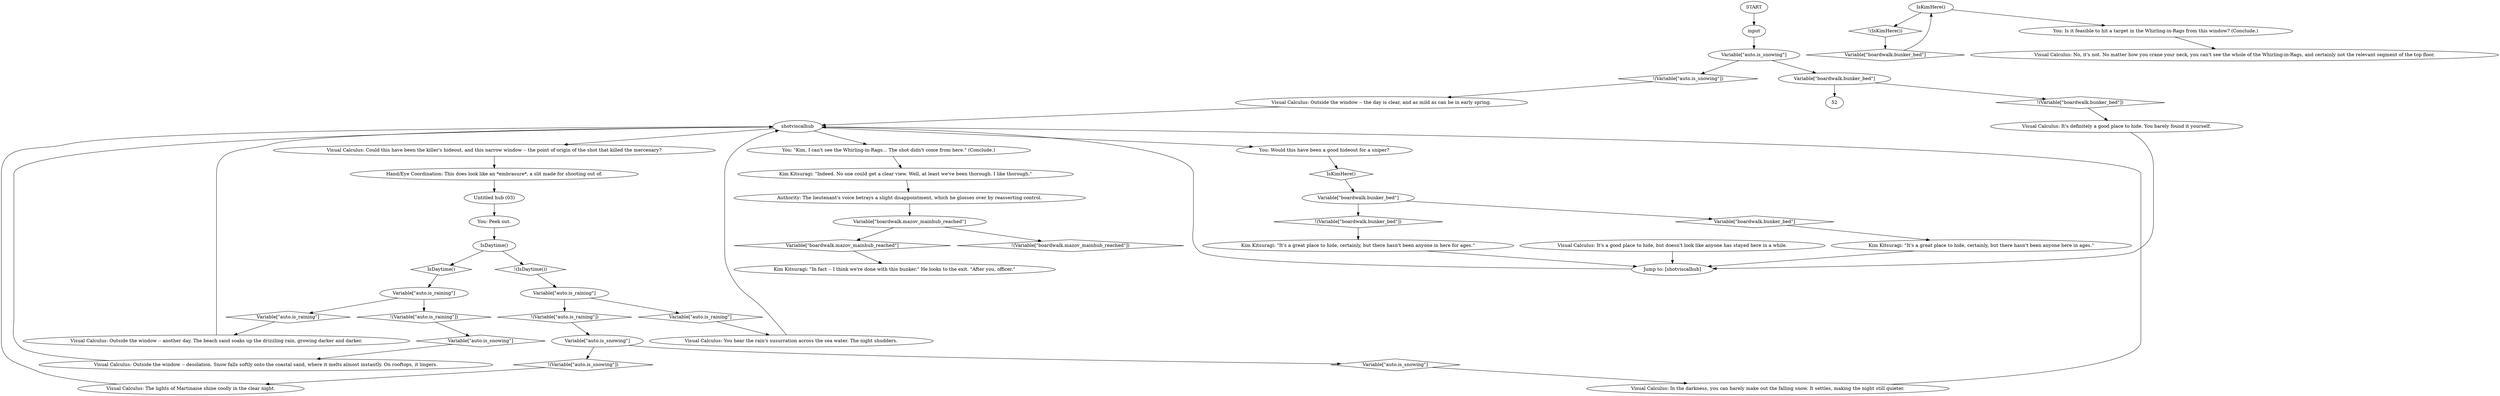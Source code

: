 # LAIR ORB / shot viscal
# You decide that the shot that killed the merc couldn't have come from this bunker.
# ==================================================
digraph G {
	  0 [label="START"];
	  1 [label="input"];
	  2 [label="Visual Calculus: The lights of Martinaise shine coolly in the clear night."];
	  3 [label="Kim Kitsuragi: \"It's a great place to hide, certainly, but there hasn't been anyone in here for ages.\""];
	  4 [label="Visual Calculus: Outside the window -- the day is clear, and as mild as can be in early spring."];
	  5 [label="Hand/Eye Coordination: This does look like an *embrasure*, a slit made for shooting out of."];
	  6 [label="Visual Calculus: No, it's not. No matter how you crane your neck, you can't see the whole of the Whirling-in-Rags, and certainly not the relevant segment of the top floor."];
	  7 [label="Authority: The lieutenant's voice betrays a slight disappointment, which he glosses over by reasserting control."];
	  8 [label="Variable[\"auto.is_raining\"]"];
	  9 [label="Variable[\"auto.is_raining\"]", shape=diamond];
	  10 [label="!(Variable[\"auto.is_raining\"])", shape=diamond];
	  11 [label="Kim Kitsuragi: \"Indeed. No one could get a clear view. Well, at least we've been thorough. I like thorough.\""];
	  12 [label="shotviscalhub"];
	  13 [label="Variable[\"boardwalk.bunker_bed\"]"];
	  14 [label="Variable[\"boardwalk.bunker_bed\"]", shape=diamond];
	  15 [label="!(Variable[\"boardwalk.bunker_bed\"])", shape=diamond];
	  16 [label="Kim Kitsuragi: \"It's a great place to hide, certainly, but there hasn't been anyone here in ages.\""];
	  17 [label="Kim Kitsuragi: \"In fact -- I think we're done with this bunker.\" He looks to the exit. \"After you, officer.\""];
	  18 [label="Untitled hub (03)"];
	  19 [label="Visual Calculus: In the darkness, you can barely make out the falling snow. It settles, making the night still quieter."];
	  20 [label="Variable[\"boardwalk.mazov_mainhub_reached\"]"];
	  21 [label="Variable[\"boardwalk.mazov_mainhub_reached\"]", shape=diamond];
	  22 [label="!(Variable[\"boardwalk.mazov_mainhub_reached\"])", shape=diamond];
	  23 [label="IsDaytime()"];
	  24 [label="IsDaytime()", shape=diamond];
	  25 [label="!(IsDaytime())", shape=diamond];
	  26 [label="Visual Calculus: Outside the window -- another day. The beach sand soaks up the drizzling rain, growing darker and darker."];
	  27 [label="Jump to: [shotviscalhub]"];
	  28 [label="Variable[\"auto.is_raining\"]"];
	  29 [label="Variable[\"auto.is_raining\"]", shape=diamond];
	  30 [label="!(Variable[\"auto.is_raining\"])", shape=diamond];
	  31 [label="Visual Calculus: It's definitely a good place to hide. You barely found it yourself."];
	  32 [label="Visual Calculus: Outside the window -- desolation. Snow falls softly onto the coastal sand, where it melts almost instantly. On rooftops, it lingers."];
	  33 [label="Variable[\"auto.is_snowing\"]"];
	  34 [label="Variable[\"auto.is_snowing\"]", shape=diamond];
	  35 [label="!(Variable[\"auto.is_snowing\"])", shape=diamond];
	  36 [label="You: Peek out."];
	  37 [label="Visual Calculus: You hear the rain's susurration across the sea water. The night shudders."];
	  38 [label="You: \"Kim, I can't see the Whirling-in-Rags... The shot didn't come from here.\" (Conclude.)"];
	  39 [label="You: Would this have been a good hideout for a sniper?"];
	  40 [label="Visual Calculus: It's a good place to hide, but doesn't look like anyone has stayed here in a while."];
	  41 [label="IsKimHere()"];
	  42 [label="IsKimHere()", shape=diamond];
	  43 [label="!(IsKimHere())", shape=diamond];
	  44 [label="You: Is it feasible to hit a target in the Whirling-in-Rags from this window? (Conclude.)"];
	  45 [label="Visual Calculus: Could this have been the killer's hideout, and this narrow window -- the point of origin of the shot that killed the mercenary?"];
	  46 [label="Variable[\"auto.is_snowing\"]"];
	  47 [label="Variable[\"auto.is_snowing\"]", shape=diamond];
	  48 [label="!(Variable[\"auto.is_snowing\"])", shape=diamond];
	  49 [label="Variable[\"boardwalk.bunker_bed\"]"];
	  50 [label="Variable[\"boardwalk.bunker_bed\"]", shape=diamond];
	  51 [label="!(Variable[\"boardwalk.bunker_bed\"])", shape=diamond];
	  0 -> 1
	  1 -> 46
	  2 -> 12
	  3 -> 27
	  4 -> 12
	  5 -> 18
	  7 -> 20
	  8 -> 9
	  8 -> 10
	  9 -> 37
	  10 -> 33
	  11 -> 7
	  12 -> 45
	  12 -> 38
	  12 -> 39
	  13 -> 14
	  13 -> 15
	  14 -> 16
	  15 -> 3
	  16 -> 27
	  18 -> 36
	  19 -> 12
	  20 -> 21
	  20 -> 22
	  21 -> 17
	  23 -> 24
	  23 -> 25
	  24 -> 28
	  25 -> 8
	  26 -> 12
	  27 -> 12
	  28 -> 29
	  28 -> 30
	  29 -> 26
	  30 -> 47
	  31 -> 27
	  32 -> 12
	  33 -> 34
	  33 -> 35
	  34 -> 19
	  35 -> 2
	  36 -> 23
	  37 -> 12
	  38 -> 11
	  39 -> 42
	  40 -> 27
	  41 -> 43
	  41 -> 44
	  42 -> 13
	  43 -> 50
	  44 -> 6
	  45 -> 5
	  46 -> 48
	  46 -> 49
	  47 -> 32
	  48 -> 4
	  49 -> 51
	  49 -> 52
	  50 -> 41
	  51 -> 31
}

